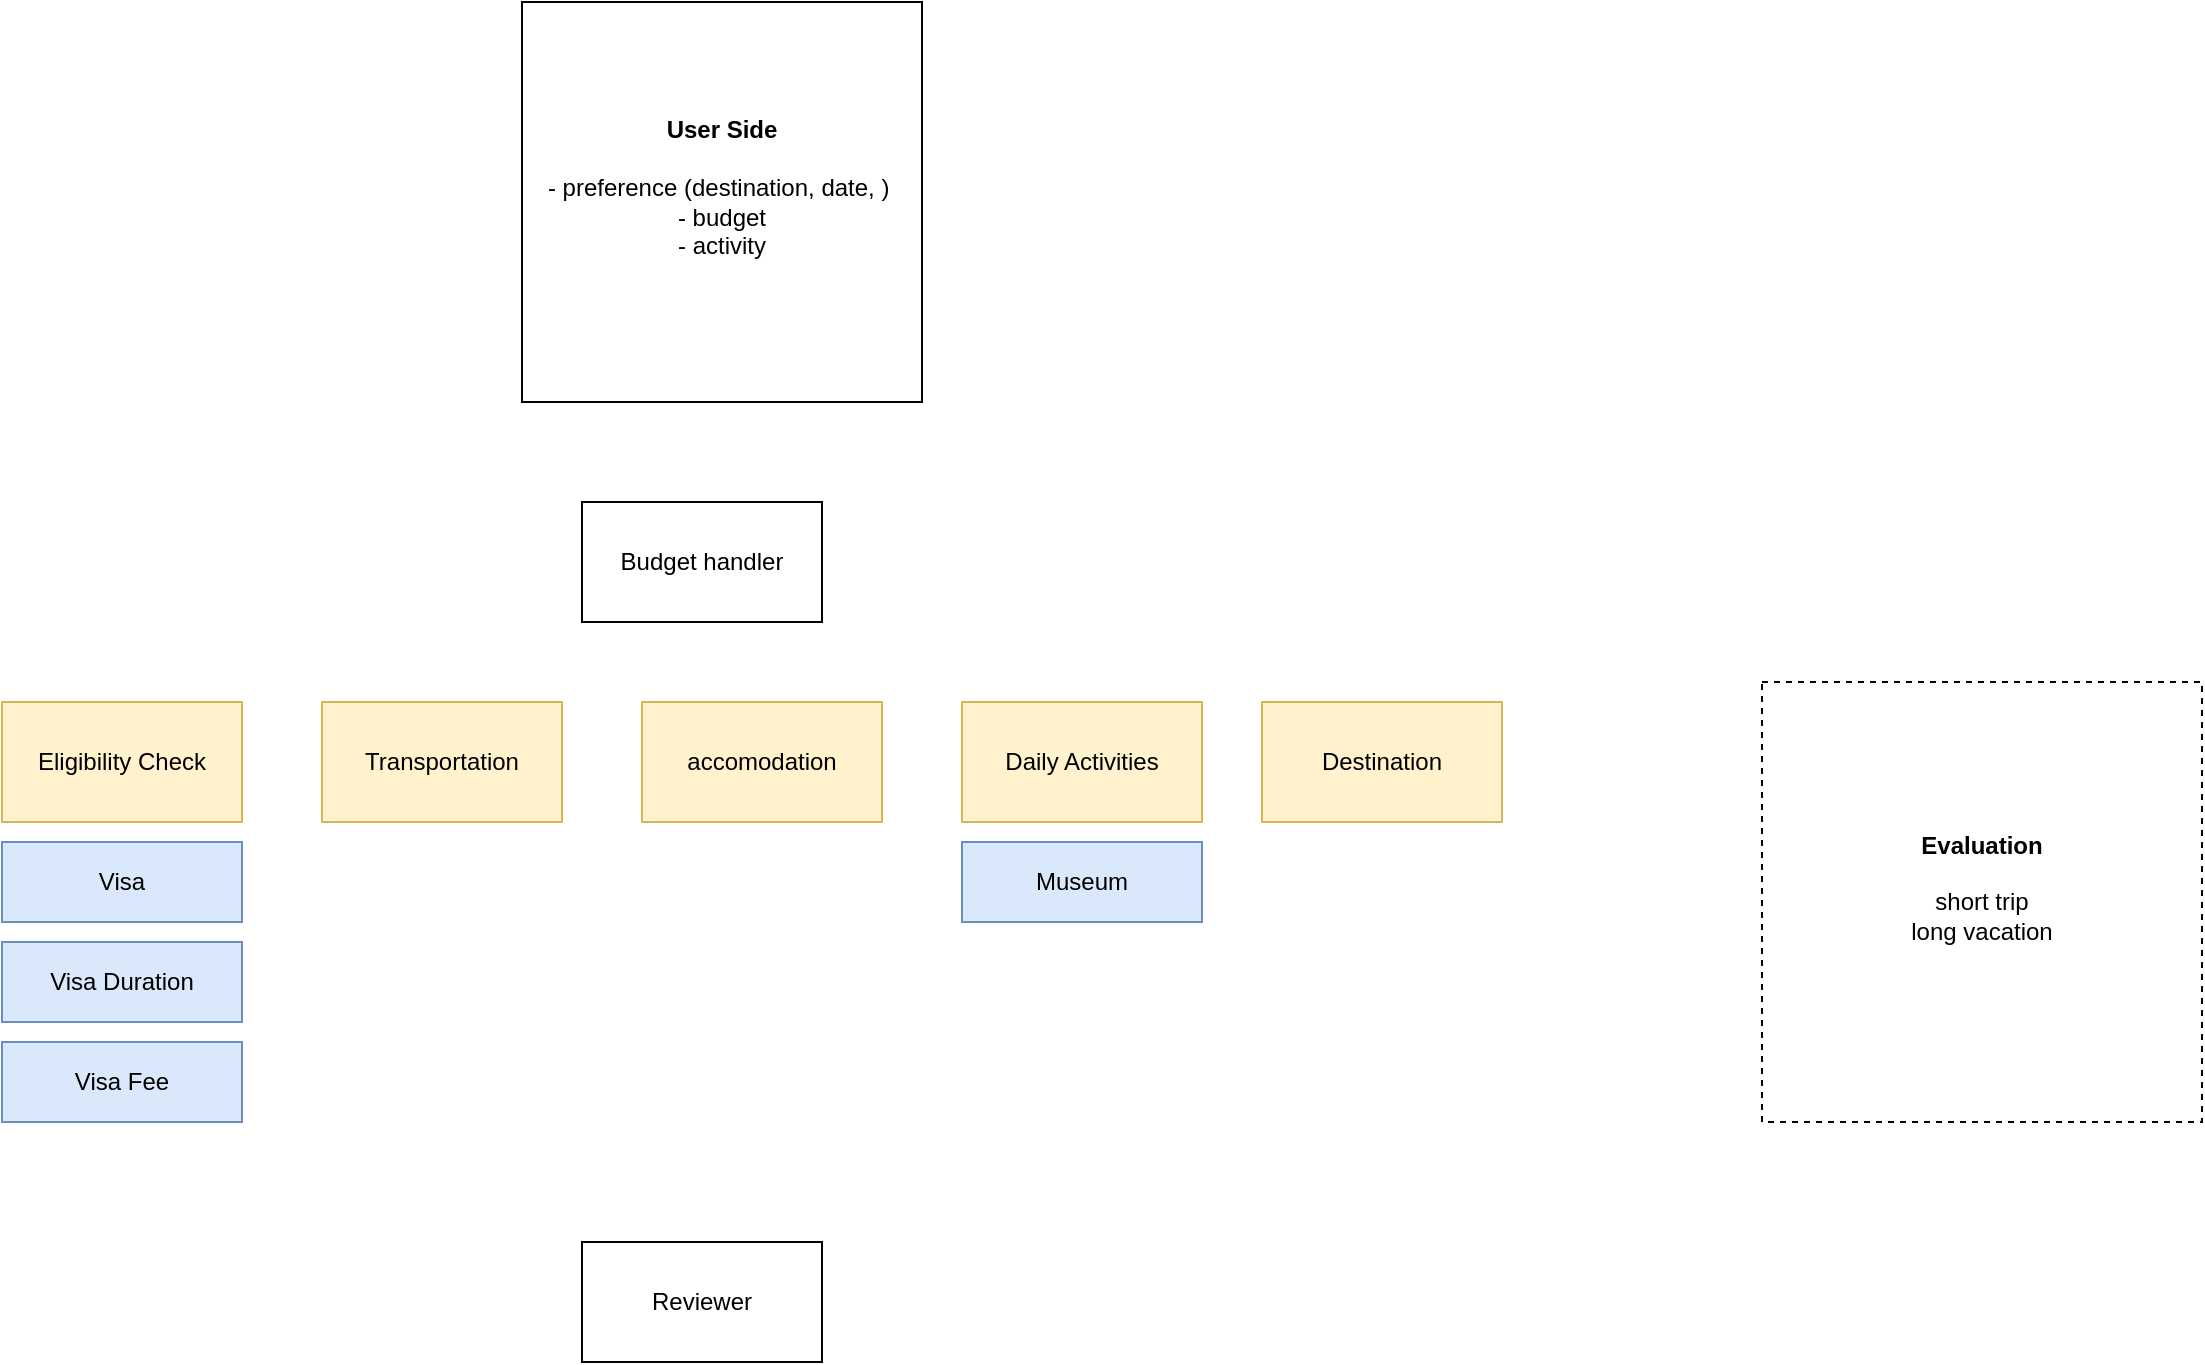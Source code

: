 <mxfile version="26.2.9">
  <diagram name="Page-1" id="EPKQ2s4gG-REr1JUz5l2">
    <mxGraphModel dx="2103" dy="660" grid="1" gridSize="10" guides="1" tooltips="1" connect="1" arrows="1" fold="1" page="1" pageScale="1" pageWidth="850" pageHeight="1100" math="0" shadow="0">
      <root>
        <mxCell id="0" />
        <mxCell id="1" parent="0" />
        <mxCell id="2aMOdgu64RgkV846gxof-1" value="&lt;b&gt;User Side&lt;/b&gt;&lt;div&gt;&lt;br&gt;&lt;/div&gt;&lt;div&gt;- preference (destination, date, )&amp;nbsp;&lt;/div&gt;&lt;div&gt;- budget&lt;/div&gt;&lt;div&gt;- activity&lt;/div&gt;&lt;div&gt;&lt;br&gt;&lt;/div&gt;" style="whiteSpace=wrap;html=1;aspect=fixed;" parent="1" vertex="1">
          <mxGeometry x="110" y="160" width="200" height="200" as="geometry" />
        </mxCell>
        <mxCell id="2aMOdgu64RgkV846gxof-2" value="Transportation" style="rounded=0;whiteSpace=wrap;html=1;fillColor=#fff2cc;strokeColor=#d6b656;" parent="1" vertex="1">
          <mxGeometry x="10" y="510" width="120" height="60" as="geometry" />
        </mxCell>
        <mxCell id="2aMOdgu64RgkV846gxof-3" value="accomodation" style="rounded=0;whiteSpace=wrap;html=1;fillColor=#fff2cc;strokeColor=#d6b656;" parent="1" vertex="1">
          <mxGeometry x="170" y="510" width="120" height="60" as="geometry" />
        </mxCell>
        <mxCell id="2aMOdgu64RgkV846gxof-4" value="Budget handler" style="rounded=0;whiteSpace=wrap;html=1;" parent="1" vertex="1">
          <mxGeometry x="140" y="410" width="120" height="60" as="geometry" />
        </mxCell>
        <mxCell id="2aMOdgu64RgkV846gxof-5" value="Daily Activities" style="rounded=0;whiteSpace=wrap;html=1;fillColor=#fff2cc;strokeColor=#d6b656;" parent="1" vertex="1">
          <mxGeometry x="330" y="510" width="120" height="60" as="geometry" />
        </mxCell>
        <mxCell id="2aMOdgu64RgkV846gxof-6" value="Eligibility Check" style="rounded=0;whiteSpace=wrap;html=1;fillColor=#fff2cc;strokeColor=#d6b656;" parent="1" vertex="1">
          <mxGeometry x="-150" y="510" width="120" height="60" as="geometry" />
        </mxCell>
        <mxCell id="2aMOdgu64RgkV846gxof-7" value="Visa" style="rounded=0;whiteSpace=wrap;html=1;fillColor=#dae8fc;strokeColor=#6c8ebf;" parent="1" vertex="1">
          <mxGeometry x="-150" y="580" width="120" height="40" as="geometry" />
        </mxCell>
        <mxCell id="2aMOdgu64RgkV846gxof-8" value="Visa Duration" style="rounded=0;whiteSpace=wrap;html=1;fillColor=#dae8fc;strokeColor=#6c8ebf;" parent="1" vertex="1">
          <mxGeometry x="-150" y="630" width="120" height="40" as="geometry" />
        </mxCell>
        <mxCell id="2aMOdgu64RgkV846gxof-9" value="Museum" style="rounded=0;whiteSpace=wrap;html=1;fillColor=#dae8fc;strokeColor=#6c8ebf;" parent="1" vertex="1">
          <mxGeometry x="330" y="580" width="120" height="40" as="geometry" />
        </mxCell>
        <mxCell id="2aMOdgu64RgkV846gxof-10" value="Reviewer" style="rounded=0;whiteSpace=wrap;html=1;" parent="1" vertex="1">
          <mxGeometry x="140" y="780" width="120" height="60" as="geometry" />
        </mxCell>
        <mxCell id="2aMOdgu64RgkV846gxof-11" value="Destination" style="rounded=0;whiteSpace=wrap;html=1;fillColor=#fff2cc;strokeColor=#d6b656;" parent="1" vertex="1">
          <mxGeometry x="480" y="510" width="120" height="60" as="geometry" />
        </mxCell>
        <mxCell id="2aMOdgu64RgkV846gxof-12" value="Visa Fee" style="rounded=0;whiteSpace=wrap;html=1;fillColor=#dae8fc;strokeColor=#6c8ebf;" parent="1" vertex="1">
          <mxGeometry x="-150" y="680" width="120" height="40" as="geometry" />
        </mxCell>
        <mxCell id="2aMOdgu64RgkV846gxof-13" value="&lt;b&gt;Evaluation&lt;/b&gt;&lt;br&gt;&lt;div&gt;&lt;b&gt;&lt;br&gt;&lt;/b&gt;&lt;/div&gt;&lt;div&gt;short trip&lt;/div&gt;&lt;div&gt;long vacation&lt;/div&gt;&lt;div&gt;&lt;br&gt;&lt;/div&gt;" style="whiteSpace=wrap;html=1;aspect=fixed;dashed=1;" parent="1" vertex="1">
          <mxGeometry x="730" y="500" width="220" height="220" as="geometry" />
        </mxCell>
      </root>
    </mxGraphModel>
  </diagram>
</mxfile>
